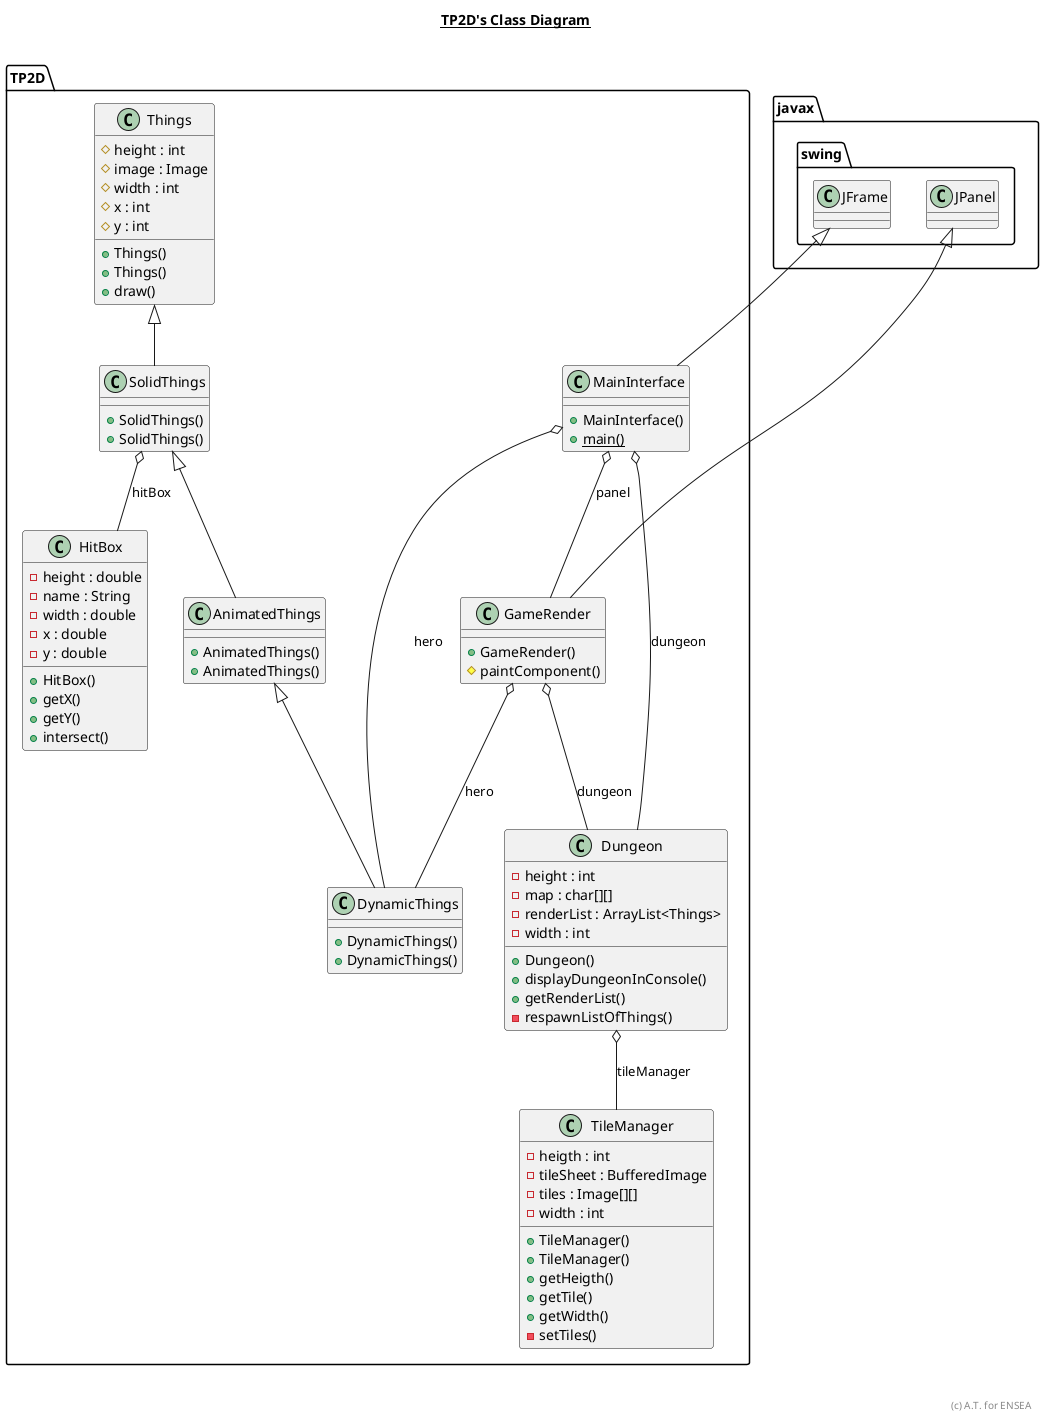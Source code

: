 @startuml

title __TP2D's Class Diagram__\n

    namespace TP2D {
      class TP2D.AnimatedThings {
          + AnimatedThings()
          + AnimatedThings()
      }
    }

  

    namespace TP2D {
      class TP2D.Dungeon {
          - height : int
          - map : char[][]
          - renderList : ArrayList<Things>
          - width : int
          + Dungeon()
          + displayDungeonInConsole()
          + getRenderList()
          - respawnListOfThings()
      }
    }

  

    namespace TP2D {
      class TP2D.DynamicThings {
          + DynamicThings()
          + DynamicThings()
      }
    }
  

    namespace TP2D {
      class TP2D.GameRender {
          + GameRender()
          # paintComponent()
      }
    }
  

    namespace TP2D {
      class TP2D.HitBox {
          - height : double
          - name : String
          - width : double
          - x : double
          - y : double
          + HitBox()
          + getX()
          + getY()
          + intersect()
      }
    }
  

    namespace TP2D {
      class TP2D.MainInterface {
          + MainInterface()
          {static} + main()
      }
    }
  

    namespace TP2D {
      class TP2D.SolidThings {
          + SolidThings()
          + SolidThings()
      }
    }
  

    namespace TP2D {
      class TP2D.Things {
          # height : int
          # image : Image
          # width : int
          # x : int
          # y : int
          + Things()
          + Things()
          + draw()
      }
    }
  

    namespace TP2D {
      class TP2D.TileManager {
          - heigth : int
          - tileSheet : BufferedImage
          - tiles : Image[][]
          - width : int
          + TileManager()
          + TileManager()
          + getHeigth()
          + getTile()
          + getWidth()
          - setTiles()
      }
    }
  

  TP2D.AnimatedThings -up-|> TP2D.SolidThings
  TP2D.Dungeon o-- TP2D.TileManager : tileManager
  TP2D.DynamicThings -up-|> TP2D.AnimatedThings
  TP2D.GameRender -up-|> javax.swing.JPanel
  TP2D.GameRender o-- TP2D.Dungeon : dungeon
  TP2D.GameRender o-- TP2D.DynamicThings : hero
  TP2D.MainInterface -up-|> javax.swing.JFrame
  TP2D.MainInterface o-- TP2D.Dungeon : dungeon
  TP2D.MainInterface o-- TP2D.DynamicThings : hero
  TP2D.MainInterface o-- TP2D.GameRender : panel
  TP2D.SolidThings -up-|> TP2D.Things
  TP2D.SolidThings o-- TP2D.HitBox : hitBox


right footer


(c) A.T. for ENSEA
endfooter

@enduml

